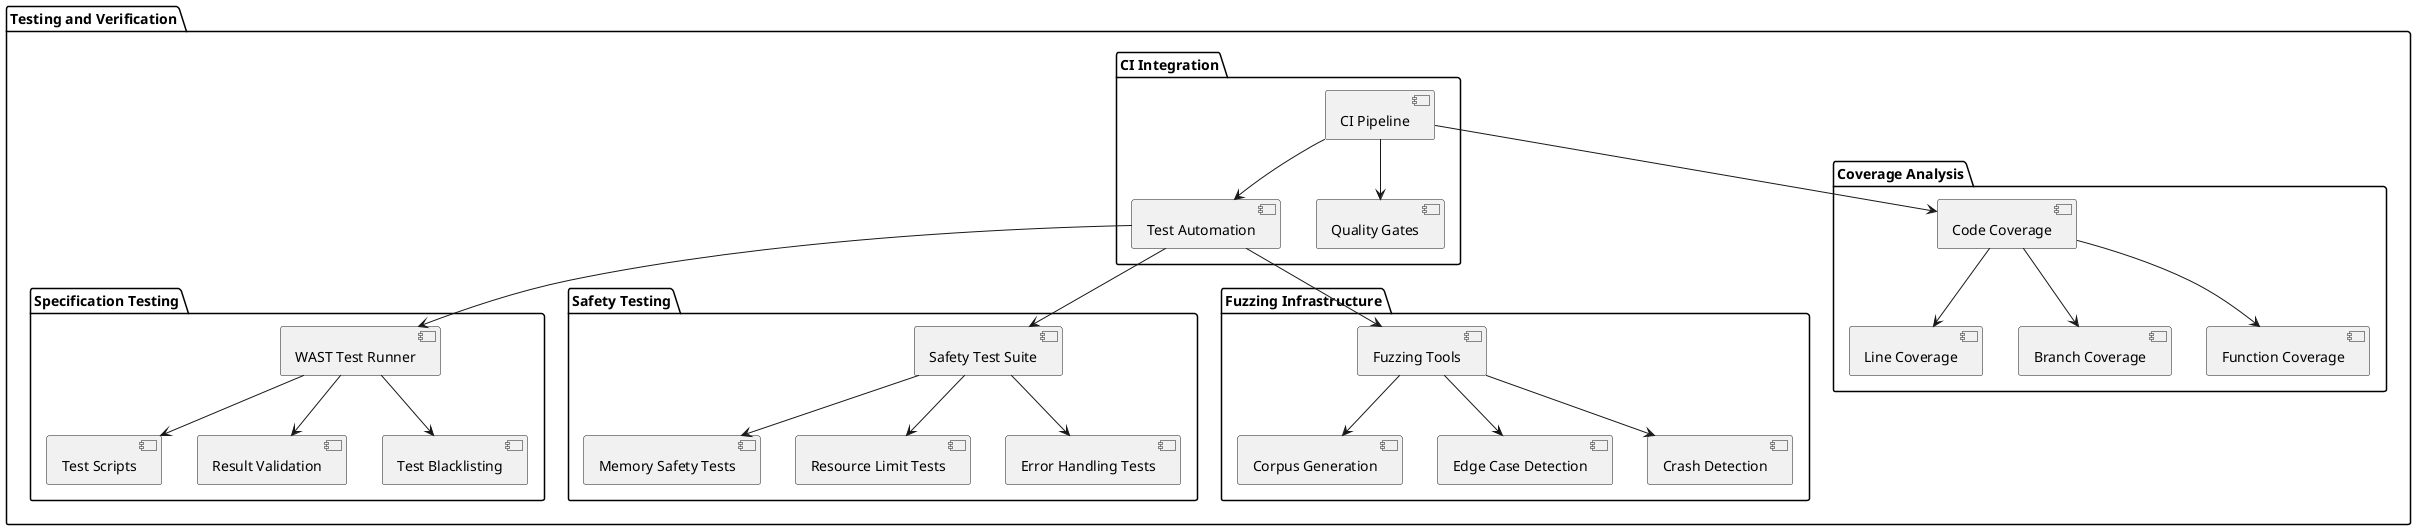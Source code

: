 @startuml

package "Testing and Verification" {
  package "Specification Testing" {
    [WAST Test Runner] as WASTRunner
    [Test Scripts] as TestScripts
    [Result Validation] as ResultValid
    [Test Blacklisting] as BlackList
    
    WASTRunner --> TestScripts
    WASTRunner --> ResultValid
    WASTRunner --> BlackList
  }
  
  package "Safety Testing" {
    [Safety Test Suite] as SafetySuite
    [Memory Safety Tests] as MemTest
    [Resource Limit Tests] as ResTest
    [Error Handling Tests] as ErrTest
    
    SafetySuite --> MemTest
    SafetySuite --> ResTest
    SafetySuite --> ErrTest
  }
  
  package "Fuzzing Infrastructure" {
    [Fuzzing Tools] as FuzzTools
    [Corpus Generation] as Corpus
    [Edge Case Detection] as EdgeCase
    [Crash Detection] as Crash
    
    FuzzTools --> Corpus
    FuzzTools --> EdgeCase
    FuzzTools --> Crash
  }
  
  package "Coverage Analysis" {
    [Code Coverage] as Coverage
    [Line Coverage] as LineCoverage
    [Branch Coverage] as BranchCoverage
    [Function Coverage] as FuncCoverage
    
    Coverage --> LineCoverage
    Coverage --> BranchCoverage
    Coverage --> FuncCoverage
  }
  
  package "CI Integration" {
    [CI Pipeline] as CI
    [Test Automation] as TestAuto
    [Quality Gates] as QualityGates
    
    CI --> TestAuto
    CI --> Coverage
    CI --> QualityGates
    TestAuto --> WASTRunner
    TestAuto --> SafetySuite
    TestAuto --> FuzzTools
  }
}

@enduml 